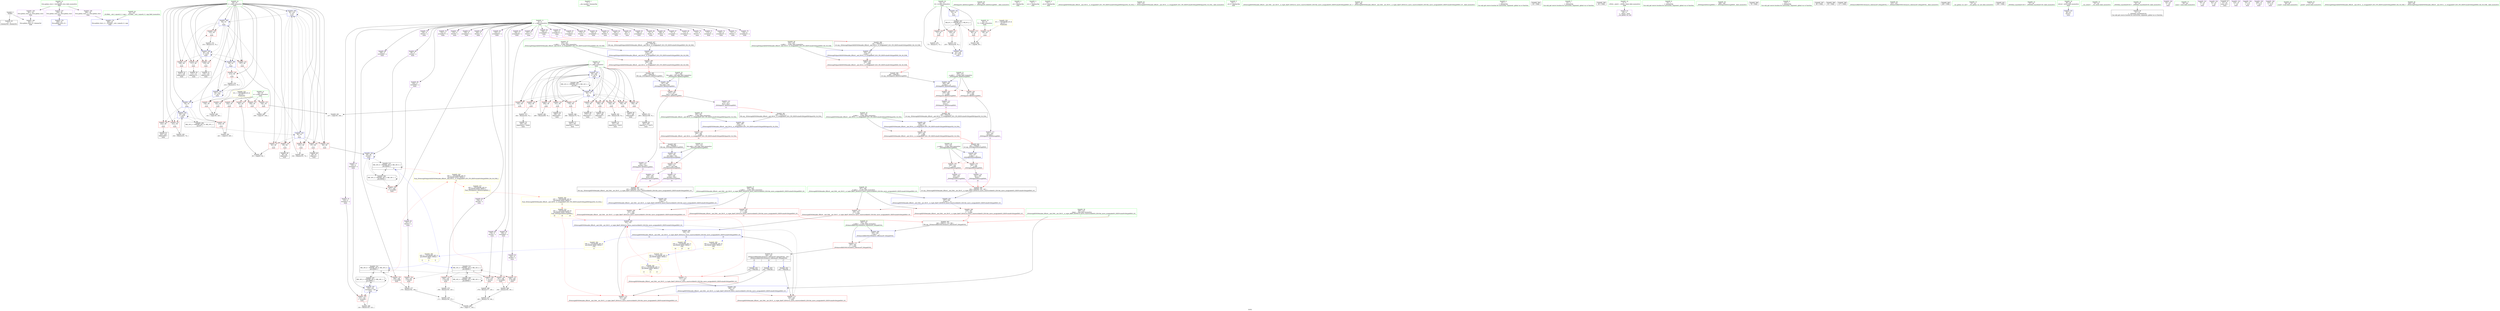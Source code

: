 digraph "SVFG" {
	label="SVFG";

	Node0x563026e5ce10 [shape=record,color=grey,label="{NodeID: 0\nNullPtr}"];
	Node0x563026e5ce10 -> Node0x563026e5f560[style=solid];
	Node0x563026e5ce10 -> Node0x563026e684a0[style=solid];
	Node0x563026e6fee0 [shape=record,color=grey,label="{NodeID: 277\n170 = Binary(162, 169, )\n}"];
	Node0x563026e6fee0 -> Node0x563026e701e0[style=solid];
	Node0x563026e630f0 [shape=record,color=blue,label="{NodeID: 194\n56\<--232\ni\<--inc87\nmain\n}"];
	Node0x563026e630f0 -> Node0x563026e662f0[style=dashed];
	Node0x563026e630f0 -> Node0x563026e663c0[style=dashed];
	Node0x563026e630f0 -> Node0x563026e66490[style=dashed];
	Node0x563026e630f0 -> Node0x563026e630f0[style=dashed];
	Node0x563026e630f0 -> Node0x563026e7bb20[style=dashed];
	Node0x563026e604f0 [shape=record,color=purple,label="{NodeID: 111\n280\<--273\nsecond\<--this1\n_ZNSt4pairIS_IiiEiE4swapERS1_\n|{<s0>13}}"];
	Node0x563026e604f0:s0 -> Node0x563026e98890[style=solid,color=red];
	Node0x563026e5e670 [shape=record,color=green,label="{NodeID: 28\n254\<--255\n__y.addr\<--__y.addr_field_insensitive\n_ZSt4swapISt4pairIiiEiENSt9enable_ifIXsr6__and_ISt14__is_swappableIT_ES3_IT0_EEE5valueEvE4typeERS0_IS4_S6_ESB_\n}"];
	Node0x563026e5e670 -> Node0x563026e674d0[style=solid];
	Node0x563026e5e670 -> Node0x563026e63360[style=solid];
	Node0x563026e9a940 [shape=record,color=black,label="{NodeID: 388\n304 = PHI(282, 341, 345, )\n1st arg _ZSt4swapIiENSt9enable_ifIXsr6__and_ISt6__not_ISt15__is_tuple_likeIT_EESt21is_move_constructibleIS3_ESt18is_move_assignableIS3_EEE5valueEvE4typeERS3_SC_ }"];
	Node0x563026e9a940 -> Node0x563026e63840[style=solid];
	Node0x563026e662f0 [shape=record,color=red,label="{NodeID: 139\n219\<--56\n\<--i\nmain\n}"];
	Node0x563026e662f0 -> Node0x563026e71560[style=solid];
	Node0x563026e60ed0 [shape=record,color=black,label="{NodeID: 56\n173\<--172\nidxprom51\<--\nmain\n}"];
	Node0x563026e679b0 [shape=record,color=red,label="{NodeID: 167\n313\<--305\n\<--__a.addr\n_ZSt4swapIiENSt9enable_ifIXsr6__and_ISt6__not_ISt15__is_tuple_likeIT_EESt21is_move_constructibleIS3_ESt18is_move_assignableIS3_EEE5valueEvE4typeERS3_SC_\n|{<s0>15}}"];
	Node0x563026e679b0:s0 -> Node0x563026e9af40[style=solid,color=red];
	Node0x563026e62590 [shape=record,color=purple,label="{NodeID: 84\n166\<--8\narrayidx46\<--a\nmain\n}"];
	Node0x563026e5c4f0 [shape=record,color=green,label="{NodeID: 1\n7\<--1\n__dso_handle\<--dummyObj\nGlob }"];
	Node0x563026e70060 [shape=record,color=grey,label="{NodeID: 278\n73 = Binary(72, 74, )\n}"];
	Node0x563026e631c0 [shape=record,color=blue,label="{NodeID: 195\n52\<--239\ni0\<--inc91\nmain\n}"];
	Node0x563026e631c0 -> Node0x563026e7b620[style=dashed];
	Node0x563026e605c0 [shape=record,color=purple,label="{NodeID: 112\n276\<--275\nfirst2\<--\n_ZNSt4pairIS_IiiEiE4swapERS1_\n|{<s0>12}}"];
	Node0x563026e605c0:s0 -> Node0x563026e9ae30[style=solid,color=red];
	Node0x563026e5e740 [shape=record,color=green,label="{NodeID: 29\n261\<--262\n_ZNSt4pairIS_IiiEiE4swapERS1_\<--_ZNSt4pairIS_IiiEiE4swapERS1__field_insensitive\n}"];
	Node0x563026e9ab00 [shape=record,color=black,label="{NodeID: 389\n265 = PHI(258, )\n0th arg _ZNSt4pairIS_IiiEiE4swapERS1_ }"];
	Node0x563026e9ab00 -> Node0x563026e63430[style=solid];
	Node0x563026e663c0 [shape=record,color=red,label="{NodeID: 140\n223\<--56\n\<--i\nmain\n}"];
	Node0x563026e663c0 -> Node0x563026e612e0[style=solid];
	Node0x563026e60fa0 [shape=record,color=black,label="{NodeID: 57\n181\<--180\nidxprom57\<--sub56\nmain\n}"];
	Node0x563026e67a80 [shape=record,color=red,label="{NodeID: 168\n322\<--305\n\<--__a.addr\n_ZSt4swapIiENSt9enable_ifIXsr6__and_ISt6__not_ISt15__is_tuple_likeIT_EESt21is_move_constructibleIS3_ESt18is_move_assignableIS3_EEE5valueEvE4typeERS3_SC_\n}"];
	Node0x563026e67a80 -> Node0x563026e639e0[style=solid];
	Node0x563026e62660 [shape=record,color=purple,label="{NodeID: 85\n167\<--8\nfirst47\<--a\nmain\n}"];
	Node0x563026e5c580 [shape=record,color=green,label="{NodeID: 2\n10\<--1\n.str\<--dummyObj\nGlob }"];
	Node0x563026e701e0 [shape=record,color=grey,label="{NodeID: 279\n171 = Binary(156, 170, )\n}"];
	Node0x563026e701e0 -> Node0x563026e70c60[style=solid];
	Node0x563026e63290 [shape=record,color=blue,label="{NodeID: 196\n252\<--250\n__x.addr\<--__x\n_ZSt4swapISt4pairIiiEiENSt9enable_ifIXsr6__and_ISt14__is_swappableIT_ES3_IT0_EEE5valueEvE4typeERS0_IS4_S6_ESB_\n}"];
	Node0x563026e63290 -> Node0x563026e67400[style=dashed];
	Node0x563026e60690 [shape=record,color=purple,label="{NodeID: 113\n282\<--281\nsecond3\<--\n_ZNSt4pairIS_IiiEiE4swapERS1_\n|{<s0>13}}"];
	Node0x563026e60690:s0 -> Node0x563026e9a940[style=solid,color=red];
	Node0x563026e5e840 [shape=record,color=green,label="{NodeID: 30\n267\<--268\nthis.addr\<--this.addr_field_insensitive\n_ZNSt4pairIS_IiiEiE4swapERS1_\n}"];
	Node0x563026e5e840 -> Node0x563026e675a0[style=solid];
	Node0x563026e5e840 -> Node0x563026e63430[style=solid];
	Node0x563026e9ac10 [shape=record,color=black,label="{NodeID: 390\n266 = PHI(259, )\n1st arg _ZNSt4pairIS_IiiEiE4swapERS1_ }"];
	Node0x563026e9ac10 -> Node0x563026e63500[style=solid];
	Node0x563026e66490 [shape=record,color=red,label="{NodeID: 141\n231\<--56\n\<--i\nmain\n}"];
	Node0x563026e66490 -> Node0x563026e707e0[style=solid];
	Node0x563026e61070 [shape=record,color=black,label="{NodeID: 58\n187\<--186\nidxprom61\<--\nmain\n}"];
	Node0x563026e67b50 [shape=record,color=red,label="{NodeID: 169\n319\<--307\n\<--__b.addr\n_ZSt4swapIiENSt9enable_ifIXsr6__and_ISt6__not_ISt15__is_tuple_likeIT_EESt21is_move_constructibleIS3_ESt18is_move_assignableIS3_EEE5valueEvE4typeERS3_SC_\n|{<s0>16}}"];
	Node0x563026e67b50:s0 -> Node0x563026e9af40[style=solid,color=red];
	Node0x563026e62730 [shape=record,color=purple,label="{NodeID: 86\n168\<--8\nsecond48\<--a\nmain\n}"];
	Node0x563026e62730 -> Node0x563026e66ff0[style=solid];
	Node0x563026e5c830 [shape=record,color=green,label="{NodeID: 3\n12\<--1\n.str.1\<--dummyObj\nGlob }"];
	Node0x563026e70360 [shape=record,color=grey,label="{NodeID: 280\n102 = Binary(101, 74, )\n}"];
	Node0x563026e70360 -> Node0x563026e688e0[style=solid];
	Node0x563026e63360 [shape=record,color=blue,label="{NodeID: 197\n254\<--251\n__y.addr\<--__y\n_ZSt4swapISt4pairIiiEiENSt9enable_ifIXsr6__and_ISt14__is_swappableIT_ES3_IT0_EEE5valueEvE4typeERS0_IS4_S6_ESB_\n}"];
	Node0x563026e63360 -> Node0x563026e674d0[style=dashed];
	Node0x563026e60760 [shape=record,color=purple,label="{NodeID: 114\n339\<--338\nfirst\<--this1\n_ZNSt4pairIiiE4swapERS0_\n|{<s0>18}}"];
	Node0x563026e60760:s0 -> Node0x563026e98890[style=solid,color=red];
	Node0x563026e5e910 [shape=record,color=green,label="{NodeID: 31\n269\<--270\n__p.addr\<--__p.addr_field_insensitive\n_ZNSt4pairIS_IiiEiE4swapERS1_\n}"];
	Node0x563026e5e910 -> Node0x563026e67670[style=solid];
	Node0x563026e5e910 -> Node0x563026e67740[style=solid];
	Node0x563026e5e910 -> Node0x563026e63500[style=solid];
	Node0x563026e9ad20 [shape=record,color=black,label="{NodeID: 391\n288 = PHI(274, )\n0th arg _ZSt4swapIiiENSt9enable_ifIXsr6__and_ISt14__is_swappableIT_ES1_IT0_EEE5valueEvE4typeERSt4pairIS2_S4_ESA_ }"];
	Node0x563026e9ad20 -> Node0x563026e635d0[style=solid];
	Node0x563026e66560 [shape=record,color=red,label="{NodeID: 142\n145\<--58\n\<--j\nmain\n}"];
	Node0x563026e66560 -> Node0x563026e713e0[style=solid];
	Node0x563026e61140 [shape=record,color=black,label="{NodeID: 59\n197\<--196\nidxprom68\<--\nmain\n}"];
	Node0x563026e67c20 [shape=record,color=red,label="{NodeID: 170\n326\<--307\n\<--__b.addr\n_ZSt4swapIiENSt9enable_ifIXsr6__and_ISt6__not_ISt15__is_tuple_likeIT_EESt21is_move_constructibleIS3_ESt18is_move_assignableIS3_EEE5valueEvE4typeERS3_SC_\n}"];
	Node0x563026e67c20 -> Node0x563026e63ab0[style=solid];
	Node0x563026e62800 [shape=record,color=purple,label="{NodeID: 87\n174\<--8\narrayidx52\<--a\nmain\n}"];
	Node0x563026e5c8c0 [shape=record,color=green,label="{NodeID: 4\n14\<--1\n.str.2\<--dummyObj\nGlob }"];
	Node0x563026e704e0 [shape=record,color=grey,label="{NodeID: 281\n150 = Binary(149, 74, )\n}"];
	Node0x563026e704e0 -> Node0x563026e60c60[style=solid];
	Node0x563026e63430 [shape=record,color=blue,label="{NodeID: 198\n267\<--265\nthis.addr\<--this\n_ZNSt4pairIS_IiiEiE4swapERS1_\n}"];
	Node0x563026e63430 -> Node0x563026e675a0[style=dashed];
	Node0x563026e64f70 [shape=record,color=purple,label="{NodeID: 115\n343\<--338\nsecond\<--this1\n_ZNSt4pairIiiE4swapERS0_\n|{<s0>19}}"];
	Node0x563026e64f70:s0 -> Node0x563026e98890[style=solid,color=red];
	Node0x563026e5e9e0 [shape=record,color=green,label="{NodeID: 32\n278\<--279\n_ZSt4swapIiiENSt9enable_ifIXsr6__and_ISt14__is_swappableIT_ES1_IT0_EEE5valueEvE4typeERSt4pairIS2_S4_ESA_\<--_ZSt4swapIiiENSt9enable_ifIXsr6__and_ISt14__is_swappableIT_ES1_IT0_EEE5valueEvE4typeERSt4pairIS2_S4_ESA__field_insensitive\n}"];
	Node0x563026e9ae30 [shape=record,color=black,label="{NodeID: 392\n289 = PHI(276, )\n1st arg _ZSt4swapIiiENSt9enable_ifIXsr6__and_ISt14__is_swappableIT_ES1_IT0_EEE5valueEvE4typeERSt4pairIS2_S4_ESA_ }"];
	Node0x563026e9ae30 -> Node0x563026e636a0[style=solid];
	Node0x563026e66630 [shape=record,color=red,label="{NodeID: 143\n149\<--58\n\<--j\nmain\n}"];
	Node0x563026e66630 -> Node0x563026e704e0[style=solid];
	Node0x563026e61210 [shape=record,color=black,label="{NodeID: 60\n201\<--200\nidxprom71\<--sub70\nmain\n}"];
	Node0x563026e84920 [shape=record,color=yellow,style=double,label="{NodeID: 337\n24V_1 = ENCHI(MR_24V_0)\npts\{90000 90001 90002 \}\nFun[_ZNSt4pairIS_IiiEiE4swapERS1_]|{<s0>12}}"];
	Node0x563026e84920:s0 -> Node0x563026e84bf0[style=dashed,color=red];
	Node0x563026e67cf0 [shape=record,color=red,label="{NodeID: 171\n317\<--314\n\<--call\n_ZSt4swapIiENSt9enable_ifIXsr6__and_ISt6__not_ISt15__is_tuple_likeIT_EESt21is_move_constructibleIS3_ESt18is_move_assignableIS3_EEE5valueEvE4typeERS3_SC_\n}"];
	Node0x563026e67cf0 -> Node0x563026e63910[style=solid];
	Node0x563026e628d0 [shape=record,color=purple,label="{NodeID: 88\n175\<--8\nfirst53\<--a\nmain\n}"];
	Node0x563026e5c980 [shape=record,color=green,label="{NodeID: 5\n16\<--1\n.str.3\<--dummyObj\nGlob }"];
	Node0x563026e70660 [shape=record,color=grey,label="{NodeID: 282\n209 = Binary(208, 74, )\n}"];
	Node0x563026e70660 -> Node0x563026e68dc0[style=solid];
	Node0x563026e63500 [shape=record,color=blue,label="{NodeID: 199\n269\<--266\n__p.addr\<--__p\n_ZNSt4pairIS_IiiEiE4swapERS1_\n}"];
	Node0x563026e63500 -> Node0x563026e67670[style=dashed];
	Node0x563026e63500 -> Node0x563026e67740[style=dashed];
	Node0x563026e65040 [shape=record,color=purple,label="{NodeID: 116\n341\<--340\nfirst2\<--\n_ZNSt4pairIiiE4swapERS0_\n|{<s0>18}}"];
	Node0x563026e65040:s0 -> Node0x563026e9a940[style=solid,color=red];
	Node0x563026e5eae0 [shape=record,color=green,label="{NodeID: 33\n284\<--285\n_ZSt4swapIiENSt9enable_ifIXsr6__and_ISt6__not_ISt15__is_tuple_likeIT_EESt21is_move_constructibleIS3_ESt18is_move_assignableIS3_EEE5valueEvE4typeERS3_SC_\<--_ZSt4swapIiENSt9enable_ifIXsr6__and_ISt6__not_ISt15__is_tuple_likeIT_EESt21is_move_constructibleIS3_ESt18is_move_assignableIS3_EEE5valueEvE4typeERS3_SC__field_insensitive\n}"];
	Node0x563026e9af40 [shape=record,color=black,label="{NodeID: 393\n349 = PHI(313, 319, 309, )\n0th arg _ZSt4moveIRiEONSt16remove_referenceIT_E4typeEOS2_ }"];
	Node0x563026e9af40 -> Node0x563026e63d20[style=solid];
	Node0x563026e66700 [shape=record,color=red,label="{NodeID: 144\n157\<--58\n\<--j\nmain\n}"];
	Node0x563026e66700 -> Node0x563026e60d30[style=solid];
	Node0x563026e612e0 [shape=record,color=black,label="{NodeID: 61\n224\<--223\nidxprom82\<--\nmain\n}"];
	Node0x563026e67dc0 [shape=record,color=red,label="{NodeID: 172\n321\<--320\n\<--call1\n_ZSt4swapIiENSt9enable_ifIXsr6__and_ISt6__not_ISt15__is_tuple_likeIT_EESt21is_move_constructibleIS3_ESt18is_move_assignableIS3_EEE5valueEvE4typeERS3_SC_\n}"];
	Node0x563026e67dc0 -> Node0x563026e639e0[style=solid];
	Node0x563026e629a0 [shape=record,color=purple,label="{NodeID: 89\n176\<--8\nfirst54\<--a\nmain\n}"];
	Node0x563026e629a0 -> Node0x563026e670c0[style=solid];
	Node0x563026e5d2b0 [shape=record,color=green,label="{NodeID: 6\n19\<--1\n\<--dummyObj\nCan only get source location for instruction, argument, global var or function.}"];
	Node0x563026e707e0 [shape=record,color=grey,label="{NodeID: 283\n232 = Binary(231, 74, )\n}"];
	Node0x563026e707e0 -> Node0x563026e630f0[style=solid];
	Node0x563026e635d0 [shape=record,color=blue,label="{NodeID: 200\n290\<--288\n__x.addr\<--__x\n_ZSt4swapIiiENSt9enable_ifIXsr6__and_ISt14__is_swappableIT_ES1_IT0_EEE5valueEvE4typeERSt4pairIS2_S4_ESA_\n}"];
	Node0x563026e635d0 -> Node0x563026e67810[style=dashed];
	Node0x563026e65110 [shape=record,color=purple,label="{NodeID: 117\n345\<--344\nsecond3\<--\n_ZNSt4pairIiiE4swapERS0_\n|{<s0>19}}"];
	Node0x563026e65110:s0 -> Node0x563026e9a940[style=solid,color=red];
	Node0x563026e5ebe0 [shape=record,color=green,label="{NodeID: 34\n290\<--291\n__x.addr\<--__x.addr_field_insensitive\n_ZSt4swapIiiENSt9enable_ifIXsr6__and_ISt14__is_swappableIT_ES1_IT0_EEE5valueEvE4typeERSt4pairIS2_S4_ESA_\n}"];
	Node0x563026e5ebe0 -> Node0x563026e67810[style=solid];
	Node0x563026e5ebe0 -> Node0x563026e635d0[style=solid];
	Node0x563026e9b670 [shape=record,color=black,label="{NodeID: 394\n63 = PHI()\n}"];
	Node0x563026e667d0 [shape=record,color=red,label="{NodeID: 145\n163\<--58\n\<--j\nmain\n}"];
	Node0x563026e667d0 -> Node0x563026e6f8e0[style=solid];
	Node0x563026e613b0 [shape=record,color=black,label="{NodeID: 62\n348\<--353\n_ZSt4moveIRiEONSt16remove_referenceIT_E4typeEOS2__ret\<--\n_ZSt4moveIRiEONSt16remove_referenceIT_E4typeEOS2_\n|{<s0>15|<s1>16|<s2>17}}"];
	Node0x563026e613b0:s0 -> Node0x563026e9be70[style=solid,color=blue];
	Node0x563026e613b0:s1 -> Node0x563026e9c0a0[style=solid,color=blue];
	Node0x563026e613b0:s2 -> Node0x563026e9c1e0[style=solid,color=blue];
	Node0x563026e67e90 [shape=record,color=red,label="{NodeID: 173\n325\<--324\n\<--call2\n_ZSt4swapIiENSt9enable_ifIXsr6__and_ISt6__not_ISt15__is_tuple_likeIT_EESt21is_move_constructibleIS3_ESt18is_move_assignableIS3_EEE5valueEvE4typeERS3_SC_\n}"];
	Node0x563026e67e90 -> Node0x563026e63ab0[style=solid];
	Node0x563026e62a70 [shape=record,color=purple,label="{NodeID: 90\n182\<--8\narrayidx58\<--a\nmain\n}"];
	Node0x563026e5d340 [shape=record,color=green,label="{NodeID: 7\n61\<--1\n\<--dummyObj\nCan only get source location for instruction, argument, global var or function.}"];
	Node0x563026e70960 [shape=record,color=grey,label="{NodeID: 284\n180 = Binary(179, 74, )\n}"];
	Node0x563026e70960 -> Node0x563026e60fa0[style=solid];
	Node0x563026e636a0 [shape=record,color=blue,label="{NodeID: 201\n292\<--289\n__y.addr\<--__y\n_ZSt4swapIiiENSt9enable_ifIXsr6__and_ISt14__is_swappableIT_ES1_IT0_EEE5valueEvE4typeERSt4pairIS2_S4_ESA_\n}"];
	Node0x563026e636a0 -> Node0x563026e678e0[style=dashed];
	Node0x563026e651e0 [shape=record,color=red,label="{NodeID: 118\n69\<--50\n\<--T\nmain\n}"];
	Node0x563026e651e0 -> Node0x563026e70f60[style=solid];
	Node0x563026e5ecb0 [shape=record,color=green,label="{NodeID: 35\n292\<--293\n__y.addr\<--__y.addr_field_insensitive\n_ZSt4swapIiiENSt9enable_ifIXsr6__and_ISt14__is_swappableIT_ES1_IT0_EEE5valueEvE4typeERSt4pairIS2_S4_ESA_\n}"];
	Node0x563026e5ecb0 -> Node0x563026e678e0[style=solid];
	Node0x563026e5ecb0 -> Node0x563026e636a0[style=solid];
	Node0x563026e9b770 [shape=record,color=black,label="{NodeID: 395\n30 = PHI()\n}"];
	Node0x563026e668a0 [shape=record,color=red,label="{NodeID: 146\n172\<--58\n\<--j\nmain\n}"];
	Node0x563026e668a0 -> Node0x563026e60ed0[style=solid];
	Node0x563026e61480 [shape=record,color=purple,label="{NodeID: 63\n29\<--4\n\<--_ZStL8__ioinit\n__cxx_global_var_init\n}"];
	Node0x563026e84bf0 [shape=record,color=yellow,style=double,label="{NodeID: 340\n24V_1 = ENCHI(MR_24V_0)\npts\{90000 90001 90002 \}\nFun[_ZSt4swapIiiENSt9enable_ifIXsr6__and_ISt14__is_swappableIT_ES1_IT0_EEE5valueEvE4typeERSt4pairIS2_S4_ESA_]|{<s0>14}}"];
	Node0x563026e84bf0:s0 -> Node0x563026e837c0[style=dashed,color=red];
	Node0x563026e67f60 [shape=record,color=red,label="{NodeID: 174\n338\<--332\nthis1\<--this.addr\n_ZNSt4pairIiiE4swapERS0_\n}"];
	Node0x563026e67f60 -> Node0x563026e60760[style=solid];
	Node0x563026e67f60 -> Node0x563026e64f70[style=solid];
	Node0x563026e62b40 [shape=record,color=purple,label="{NodeID: 91\n183\<--8\nfirst59\<--a\nmain\n}"];
	Node0x563026e5d400 [shape=record,color=green,label="{NodeID: 8\n74\<--1\n\<--dummyObj\nCan only get source location for instruction, argument, global var or function.}"];
	Node0x563026e70ae0 [shape=record,color=grey,label="{NodeID: 285\n178 = Binary(177, 125, )\n}"];
	Node0x563026e70ae0 -> Node0x563026e6f5e0[style=solid];
	Node0x563026e63770 [shape=record,color=blue,label="{NodeID: 202\n305\<--303\n__a.addr\<--__a\n_ZSt4swapIiENSt9enable_ifIXsr6__and_ISt6__not_ISt15__is_tuple_likeIT_EESt21is_move_constructibleIS3_ESt18is_move_assignableIS3_EEE5valueEvE4typeERS3_SC_\n}"];
	Node0x563026e63770 -> Node0x563026e679b0[style=dashed];
	Node0x563026e63770 -> Node0x563026e67a80[style=dashed];
	Node0x563026e652b0 [shape=record,color=red,label="{NodeID: 119\n68\<--52\n\<--i0\nmain\n}"];
	Node0x563026e652b0 -> Node0x563026e70f60[style=solid];
	Node0x563026e5ed80 [shape=record,color=green,label="{NodeID: 36\n299\<--300\n_ZNSt4pairIiiE4swapERS0_\<--_ZNSt4pairIiiE4swapERS0__field_insensitive\n}"];
	Node0x563026e9b870 [shape=record,color=black,label="{NodeID: 396\n76 = PHI()\n}"];
	Node0x563026e81e20 [shape=record,color=black,label="{NodeID: 313\nMR_14V_4 = PHI(MR_14V_6, MR_14V_3, )\npts\{90000 \}\n|{|<s6>8}}"];
	Node0x563026e81e20 -> Node0x563026e66e50[style=dashed];
	Node0x563026e81e20 -> Node0x563026e66f20[style=dashed];
	Node0x563026e81e20 -> Node0x563026e670c0[style=dashed];
	Node0x563026e81e20 -> Node0x563026e67190[style=dashed];
	Node0x563026e81e20 -> Node0x563026e7c520[style=dashed];
	Node0x563026e81e20 -> Node0x563026e81e20[style=dashed];
	Node0x563026e81e20:s6 -> Node0x563026e841c0[style=dashed,color=red];
	Node0x563026e66970 [shape=record,color=red,label="{NodeID: 147\n179\<--58\n\<--j\nmain\n}"];
	Node0x563026e66970 -> Node0x563026e70960[style=solid];
	Node0x563026e61550 [shape=record,color=purple,label="{NodeID: 64\n89\<--8\narrayidx\<--a\nmain\n}"];
	Node0x563026e68030 [shape=record,color=red,label="{NodeID: 175\n340\<--334\n\<--__p.addr\n_ZNSt4pairIiiE4swapERS0_\n}"];
	Node0x563026e68030 -> Node0x563026e65040[style=solid];
	Node0x563026e62c10 [shape=record,color=purple,label="{NodeID: 92\n184\<--8\nfirst60\<--a\nmain\n}"];
	Node0x563026e62c10 -> Node0x563026e67190[style=solid];
	Node0x563026e5d4c0 [shape=record,color=green,label="{NodeID: 9\n125\<--1\n\<--dummyObj\nCan only get source location for instruction, argument, global var or function.}"];
	Node0x563026e70c60 [shape=record,color=grey,label="{NodeID: 286\n194 = cmp(171, 193, )\n}"];
	Node0x563026e63840 [shape=record,color=blue,label="{NodeID: 203\n307\<--304\n__b.addr\<--__b\n_ZSt4swapIiENSt9enable_ifIXsr6__and_ISt6__not_ISt15__is_tuple_likeIT_EESt21is_move_constructibleIS3_ESt18is_move_assignableIS3_EEE5valueEvE4typeERS3_SC_\n}"];
	Node0x563026e63840 -> Node0x563026e67b50[style=dashed];
	Node0x563026e63840 -> Node0x563026e67c20[style=dashed];
	Node0x563026e65380 [shape=record,color=red,label="{NodeID: 120\n72\<--52\n\<--i0\nmain\n}"];
	Node0x563026e65380 -> Node0x563026e70060[style=solid];
	Node0x563026e5ee80 [shape=record,color=green,label="{NodeID: 37\n305\<--306\n__a.addr\<--__a.addr_field_insensitive\n_ZSt4swapIiENSt9enable_ifIXsr6__and_ISt6__not_ISt15__is_tuple_likeIT_EESt21is_move_constructibleIS3_ESt18is_move_assignableIS3_EEE5valueEvE4typeERS3_SC_\n}"];
	Node0x563026e5ee80 -> Node0x563026e679b0[style=solid];
	Node0x563026e5ee80 -> Node0x563026e67a80[style=solid];
	Node0x563026e5ee80 -> Node0x563026e63770[style=solid];
	Node0x563026e9b970 [shape=record,color=black,label="{NodeID: 397\n80 = PHI()\n}"];
	Node0x563026e82320 [shape=record,color=black,label="{NodeID: 314\nMR_16V_6 = PHI(MR_16V_8, MR_16V_5, )\npts\{90001 \}\n|{|<s4>8}}"];
	Node0x563026e82320 -> Node0x563026e66ff0[style=dashed];
	Node0x563026e82320 -> Node0x563026e67260[style=dashed];
	Node0x563026e82320 -> Node0x563026e7ca20[style=dashed];
	Node0x563026e82320 -> Node0x563026e82320[style=dashed];
	Node0x563026e82320:s4 -> Node0x563026e841c0[style=dashed,color=red];
	Node0x563026e66a40 [shape=record,color=red,label="{NodeID: 148\n186\<--58\n\<--j\nmain\n}"];
	Node0x563026e66a40 -> Node0x563026e61070[style=solid];
	Node0x563026e61620 [shape=record,color=purple,label="{NodeID: 65\n90\<--8\nfirst\<--a\nmain\n}"];
	Node0x563026e68100 [shape=record,color=red,label="{NodeID: 176\n344\<--334\n\<--__p.addr\n_ZNSt4pairIiiE4swapERS0_\n}"];
	Node0x563026e68100 -> Node0x563026e65110[style=solid];
	Node0x563026e62ce0 [shape=record,color=purple,label="{NodeID: 93\n188\<--8\narrayidx62\<--a\nmain\n}"];
	Node0x563026e5d5c0 [shape=record,color=green,label="{NodeID: 10\n4\<--6\n_ZStL8__ioinit\<--_ZStL8__ioinit_field_insensitive\nGlob }"];
	Node0x563026e5d5c0 -> Node0x563026e61480[style=solid];
	Node0x563026e70de0 [shape=record,color=grey,label="{NodeID: 287\n85 = cmp(83, 84, )\n}"];
	Node0x563026e63910 [shape=record,color=blue,label="{NodeID: 204\n309\<--317\n__tmp\<--\n_ZSt4swapIiENSt9enable_ifIXsr6__and_ISt6__not_ISt15__is_tuple_likeIT_EESt21is_move_constructibleIS3_ESt18is_move_assignableIS3_EEE5valueEvE4typeERS3_SC_\n}"];
	Node0x563026e63910 -> Node0x563026e67dc0[style=dashed];
	Node0x563026e63910 -> Node0x563026e67e90[style=dashed];
	Node0x563026e65450 [shape=record,color=red,label="{NodeID: 121\n238\<--52\n\<--i0\nmain\n}"];
	Node0x563026e65450 -> Node0x563026e6f460[style=solid];
	Node0x563026e5ef50 [shape=record,color=green,label="{NodeID: 38\n307\<--308\n__b.addr\<--__b.addr_field_insensitive\n_ZSt4swapIiENSt9enable_ifIXsr6__and_ISt6__not_ISt15__is_tuple_likeIT_EESt21is_move_constructibleIS3_ESt18is_move_assignableIS3_EEE5valueEvE4typeERS3_SC_\n}"];
	Node0x563026e5ef50 -> Node0x563026e67b50[style=solid];
	Node0x563026e5ef50 -> Node0x563026e67c20[style=solid];
	Node0x563026e5ef50 -> Node0x563026e63840[style=solid];
	Node0x563026e9ba70 [shape=record,color=black,label="{NodeID: 398\n93 = PHI()\n}"];
	Node0x563026e82820 [shape=record,color=black,label="{NodeID: 315\nMR_18V_6 = PHI(MR_18V_8, MR_18V_5, )\npts\{90002 \}\n|{|<s3>8}}"];
	Node0x563026e82820 -> Node0x563026e67330[style=dashed];
	Node0x563026e82820 -> Node0x563026e7cf20[style=dashed];
	Node0x563026e82820 -> Node0x563026e82820[style=dashed];
	Node0x563026e82820:s3 -> Node0x563026e841c0[style=dashed,color=red];
	Node0x563026e66b10 [shape=record,color=red,label="{NodeID: 149\n196\<--58\n\<--j\nmain\n}"];
	Node0x563026e66b10 -> Node0x563026e61140[style=solid];
	Node0x563026e616f0 [shape=record,color=purple,label="{NodeID: 66\n91\<--8\nfirst6\<--a\nmain\n}"];
	Node0x563026e681d0 [shape=record,color=red,label="{NodeID: 177\n353\<--350\n\<--__t.addr\n_ZSt4moveIRiEONSt16remove_referenceIT_E4typeEOS2_\n}"];
	Node0x563026e681d0 -> Node0x563026e613b0[style=solid];
	Node0x563026e62db0 [shape=record,color=purple,label="{NodeID: 94\n189\<--8\nfirst63\<--a\nmain\n}"];
	Node0x563026e5d6c0 [shape=record,color=green,label="{NodeID: 11\n8\<--9\na\<--a_field_insensitive\nGlob }"];
	Node0x563026e5d6c0 -> Node0x563026e61550[style=solid];
	Node0x563026e5d6c0 -> Node0x563026e61620[style=solid];
	Node0x563026e5d6c0 -> Node0x563026e616f0[style=solid];
	Node0x563026e5d6c0 -> Node0x563026e617c0[style=solid];
	Node0x563026e5d6c0 -> Node0x563026e61890[style=solid];
	Node0x563026e5d6c0 -> Node0x563026e61960[style=solid];
	Node0x563026e5d6c0 -> Node0x563026e61a30[style=solid];
	Node0x563026e5d6c0 -> Node0x563026e61b00[style=solid];
	Node0x563026e5d6c0 -> Node0x563026e61bd0[style=solid];
	Node0x563026e5d6c0 -> Node0x563026e61ca0[style=solid];
	Node0x563026e5d6c0 -> Node0x563026e61d70[style=solid];
	Node0x563026e5d6c0 -> Node0x563026e61e40[style=solid];
	Node0x563026e5d6c0 -> Node0x563026e61f10[style=solid];
	Node0x563026e5d6c0 -> Node0x563026e61fe0[style=solid];
	Node0x563026e5d6c0 -> Node0x563026e620b0[style=solid];
	Node0x563026e5d6c0 -> Node0x563026e62180[style=solid];
	Node0x563026e5d6c0 -> Node0x563026e62250[style=solid];
	Node0x563026e5d6c0 -> Node0x563026e62320[style=solid];
	Node0x563026e5d6c0 -> Node0x563026e623f0[style=solid];
	Node0x563026e5d6c0 -> Node0x563026e624c0[style=solid];
	Node0x563026e5d6c0 -> Node0x563026e62590[style=solid];
	Node0x563026e5d6c0 -> Node0x563026e62660[style=solid];
	Node0x563026e5d6c0 -> Node0x563026e62730[style=solid];
	Node0x563026e5d6c0 -> Node0x563026e62800[style=solid];
	Node0x563026e5d6c0 -> Node0x563026e628d0[style=solid];
	Node0x563026e5d6c0 -> Node0x563026e629a0[style=solid];
	Node0x563026e5d6c0 -> Node0x563026e62a70[style=solid];
	Node0x563026e5d6c0 -> Node0x563026e62b40[style=solid];
	Node0x563026e5d6c0 -> Node0x563026e62c10[style=solid];
	Node0x563026e5d6c0 -> Node0x563026e62ce0[style=solid];
	Node0x563026e5d6c0 -> Node0x563026e62db0[style=solid];
	Node0x563026e5d6c0 -> Node0x563026e62e80[style=solid];
	Node0x563026e5d6c0 -> Node0x563026e5f830[style=solid];
	Node0x563026e5d6c0 -> Node0x563026e5f900[style=solid];
	Node0x563026e5d6c0 -> Node0x563026e5f9d0[style=solid];
	Node0x563026e5d6c0 -> Node0x563026e5faa0[style=solid];
	Node0x563026e70f60 [shape=record,color=grey,label="{NodeID: 288\n70 = cmp(68, 69, )\n}"];
	Node0x563026e639e0 [shape=record,color=blue,label="{NodeID: 205\n322\<--321\n\<--\n_ZSt4swapIiENSt9enable_ifIXsr6__and_ISt6__not_ISt15__is_tuple_likeIT_EESt21is_move_constructibleIS3_ESt18is_move_assignableIS3_EEE5valueEvE4typeERS3_SC_\n}"];
	Node0x563026e639e0 -> Node0x563026e67e90[style=dashed];
	Node0x563026e639e0 -> Node0x563026e63ab0[style=dashed];
	Node0x563026e65520 [shape=record,color=red,label="{NodeID: 122\n84\<--54\n\<--n\nmain\n}"];
	Node0x563026e65520 -> Node0x563026e70de0[style=solid];
	Node0x563026e5f020 [shape=record,color=green,label="{NodeID: 39\n309\<--310\n__tmp\<--__tmp_field_insensitive\n_ZSt4swapIiENSt9enable_ifIXsr6__and_ISt6__not_ISt15__is_tuple_likeIT_EESt21is_move_constructibleIS3_ESt18is_move_assignableIS3_EEE5valueEvE4typeERS3_SC_\n|{|<s1>17}}"];
	Node0x563026e5f020 -> Node0x563026e63910[style=solid];
	Node0x563026e5f020:s1 -> Node0x563026e9af40[style=solid,color=red];
	Node0x563026e9bb70 [shape=record,color=black,label="{NodeID: 399\n117 = PHI()\n}"];
	Node0x563026e66be0 [shape=record,color=red,label="{NodeID: 150\n199\<--58\n\<--j\nmain\n}"];
	Node0x563026e66be0 -> Node0x563026e6f760[style=solid];
	Node0x563026e617c0 [shape=record,color=purple,label="{NodeID: 67\n97\<--8\narrayidx9\<--a\nmain\n}"];
	Node0x563026e682a0 [shape=record,color=blue,label="{NodeID: 178\n359\<--19\nllvm.global_ctors_0\<--\nGlob }"];
	Node0x563026e62e80 [shape=record,color=purple,label="{NodeID: 95\n190\<--8\nsecond64\<--a\nmain\n}"];
	Node0x563026e62e80 -> Node0x563026e67260[style=solid];
	Node0x563026e5d7c0 [shape=record,color=green,label="{NodeID: 12\n18\<--22\nllvm.global_ctors\<--llvm.global_ctors_field_insensitive\nGlob }"];
	Node0x563026e5d7c0 -> Node0x563026e60120[style=solid];
	Node0x563026e5d7c0 -> Node0x563026e60220[style=solid];
	Node0x563026e5d7c0 -> Node0x563026e60320[style=solid];
	Node0x563026e710e0 [shape=record,color=grey,label="{NodeID: 289\n141 = cmp(139, 140, )\n}"];
	Node0x563026e63ab0 [shape=record,color=blue,label="{NodeID: 206\n326\<--325\n\<--\n_ZSt4swapIiENSt9enable_ifIXsr6__and_ISt6__not_ISt15__is_tuple_likeIT_EESt21is_move_constructibleIS3_ESt18is_move_assignableIS3_EEE5valueEvE4typeERS3_SC_\n|{<s0>13|<s1>18|<s2>19}}"];
	Node0x563026e63ab0:s0 -> Node0x563026e88140[style=dashed,color=blue];
	Node0x563026e63ab0:s1 -> Node0x563026e68f10[style=dashed,color=blue];
	Node0x563026e63ab0:s2 -> Node0x563026e69070[style=dashed,color=blue];
	Node0x563026e655f0 [shape=record,color=red,label="{NodeID: 123\n108\<--54\n\<--n\nmain\n}"];
	Node0x563026e655f0 -> Node0x563026e71260[style=solid];
	Node0x563026e5f0f0 [shape=record,color=green,label="{NodeID: 40\n315\<--316\n_ZSt4moveIRiEONSt16remove_referenceIT_E4typeEOS2_\<--_ZSt4moveIRiEONSt16remove_referenceIT_E4typeEOS2__field_insensitive\n}"];
	Node0x563026e9bc70 [shape=record,color=black,label="{NodeID: 400\n229 = PHI()\n}"];
	Node0x563026e66cb0 [shape=record,color=red,label="{NodeID: 151\n208\<--58\n\<--j\nmain\n}"];
	Node0x563026e66cb0 -> Node0x563026e70660[style=solid];
	Node0x563026e61890 [shape=record,color=purple,label="{NodeID: 68\n98\<--8\nsecond\<--a\nmain\n}"];
	Node0x563026e61890 -> Node0x563026e68810[style=solid];
	Node0x563026e683a0 [shape=record,color=blue,label="{NodeID: 179\n360\<--20\nllvm.global_ctors_1\<--_GLOBAL__sub_I_squark_0_1.cpp\nGlob }"];
	Node0x563026e5f830 [shape=record,color=purple,label="{NodeID: 96\n198\<--8\narrayidx69\<--a\nmain\n|{<s0>8}}"];
	Node0x563026e5f830:s0 -> Node0x563026e9c5a0[style=solid,color=red];
	Node0x563026e5d8c0 [shape=record,color=green,label="{NodeID: 13\n23\<--24\n__cxx_global_var_init\<--__cxx_global_var_init_field_insensitive\n}"];
	Node0x563026e71260 [shape=record,color=grey,label="{NodeID: 290\n109 = cmp(107, 108, )\n}"];
	Node0x563026e63b80 [shape=record,color=blue,label="{NodeID: 207\n332\<--330\nthis.addr\<--this\n_ZNSt4pairIiiE4swapERS0_\n}"];
	Node0x563026e63b80 -> Node0x563026e67f60[style=dashed];
	Node0x563026e656c0 [shape=record,color=red,label="{NodeID: 124\n140\<--54\n\<--n\nmain\n}"];
	Node0x563026e656c0 -> Node0x563026e710e0[style=solid];
	Node0x563026e5f1f0 [shape=record,color=green,label="{NodeID: 41\n332\<--333\nthis.addr\<--this.addr_field_insensitive\n_ZNSt4pairIiiE4swapERS0_\n}"];
	Node0x563026e5f1f0 -> Node0x563026e67f60[style=solid];
	Node0x563026e5f1f0 -> Node0x563026e63b80[style=solid];
	Node0x563026e9bd70 [shape=record,color=black,label="{NodeID: 401\n236 = PHI()\n}"];
	Node0x563026e837c0 [shape=record,color=yellow,style=double,label="{NodeID: 318\n24V_1 = ENCHI(MR_24V_0)\npts\{90000 90001 90002 \}\nFun[_ZNSt4pairIiiE4swapERS0_]|{<s0>18|<s1>18|<s2>18}}"];
	Node0x563026e837c0:s0 -> Node0x563026e67cf0[style=dashed,color=red];
	Node0x563026e837c0:s1 -> Node0x563026e67dc0[style=dashed,color=red];
	Node0x563026e837c0:s2 -> Node0x563026e639e0[style=dashed,color=red];
	Node0x563026e66d80 [shape=record,color=red,label="{NodeID: 152\n123\<--122\n\<--second21\nmain\n}"];
	Node0x563026e66d80 -> Node0x563026e64e80[style=solid];
	Node0x563026e61960 [shape=record,color=purple,label="{NodeID: 69\n113\<--8\narrayidx14\<--a\nmain\n}"];
	Node0x563026e684a0 [shape=record,color=blue, style = dotted,label="{NodeID: 180\n361\<--3\nllvm.global_ctors_2\<--dummyVal\nGlob }"];
	Node0x563026e5f900 [shape=record,color=purple,label="{NodeID: 97\n202\<--8\narrayidx72\<--a\nmain\n|{<s0>8}}"];
	Node0x563026e5f900:s0 -> Node0x563026b396c0[style=solid,color=red];
	Node0x563026e5d9c0 [shape=record,color=green,label="{NodeID: 14\n27\<--28\n_ZNSt8ios_base4InitC1Ev\<--_ZNSt8ios_base4InitC1Ev_field_insensitive\n}"];
	Node0x563026e713e0 [shape=record,color=grey,label="{NodeID: 291\n147 = cmp(145, 146, )\n}"];
	Node0x563026e63c50 [shape=record,color=blue,label="{NodeID: 208\n334\<--331\n__p.addr\<--__p\n_ZNSt4pairIiiE4swapERS0_\n}"];
	Node0x563026e63c50 -> Node0x563026e68030[style=dashed];
	Node0x563026e63c50 -> Node0x563026e68100[style=dashed];
	Node0x563026e65790 [shape=record,color=red,label="{NodeID: 125\n146\<--54\n\<--n\nmain\n}"];
	Node0x563026e65790 -> Node0x563026e713e0[style=solid];
	Node0x563026e5f2c0 [shape=record,color=green,label="{NodeID: 42\n334\<--335\n__p.addr\<--__p.addr_field_insensitive\n_ZNSt4pairIiiE4swapERS0_\n}"];
	Node0x563026e5f2c0 -> Node0x563026e68030[style=solid];
	Node0x563026e5f2c0 -> Node0x563026e68100[style=solid];
	Node0x563026e5f2c0 -> Node0x563026e63c50[style=solid];
	Node0x563026e9be70 [shape=record,color=black,label="{NodeID: 402\n314 = PHI(348, )\n}"];
	Node0x563026e9be70 -> Node0x563026e67cf0[style=solid];
	Node0x563026e66e50 [shape=record,color=red,label="{NodeID: 153\n155\<--154\n\<--first39\nmain\n}"];
	Node0x563026e66e50 -> Node0x563026e6fbe0[style=solid];
	Node0x563026e61a30 [shape=record,color=purple,label="{NodeID: 70\n114\<--8\nfirst15\<--a\nmain\n}"];
	Node0x563026e685a0 [shape=record,color=blue,label="{NodeID: 181\n48\<--61\nretval\<--\nmain\n}"];
	Node0x563026e5f9d0 [shape=record,color=purple,label="{NodeID: 98\n225\<--8\narrayidx83\<--a\nmain\n}"];
	Node0x563026e5dac0 [shape=record,color=green,label="{NodeID: 15\n33\<--34\n__cxa_atexit\<--__cxa_atexit_field_insensitive\n}"];
	Node0x563026e71560 [shape=record,color=grey,label="{NodeID: 292\n221 = cmp(219, 220, )\n}"];
	Node0x563026e63d20 [shape=record,color=blue,label="{NodeID: 209\n350\<--349\n__t.addr\<--__t\n_ZSt4moveIRiEONSt16remove_referenceIT_E4typeEOS2_\n}"];
	Node0x563026e63d20 -> Node0x563026e681d0[style=dashed];
	Node0x563026e65860 [shape=record,color=red,label="{NodeID: 126\n220\<--54\n\<--n\nmain\n}"];
	Node0x563026e65860 -> Node0x563026e71560[style=solid];
	Node0x563026e5f390 [shape=record,color=green,label="{NodeID: 43\n350\<--351\n__t.addr\<--__t.addr_field_insensitive\n_ZSt4moveIRiEONSt16remove_referenceIT_E4typeEOS2_\n}"];
	Node0x563026e5f390 -> Node0x563026e681d0[style=solid];
	Node0x563026e5f390 -> Node0x563026e63d20[style=solid];
	Node0x563026e9c0a0 [shape=record,color=black,label="{NodeID: 403\n320 = PHI(348, )\n}"];
	Node0x563026e9c0a0 -> Node0x563026e67dc0[style=solid];
	Node0x563026e839b0 [shape=record,color=yellow,style=double,label="{NodeID: 320\n4V_1 = ENCHI(MR_4V_0)\npts\{51 \}\nFun[main]}"];
	Node0x563026e839b0 -> Node0x563026e651e0[style=dashed];
	Node0x563026e66f20 [shape=record,color=red,label="{NodeID: 154\n162\<--161\n\<--first43\nmain\n}"];
	Node0x563026e66f20 -> Node0x563026e6fee0[style=solid];
	Node0x563026e61b00 [shape=record,color=purple,label="{NodeID: 71\n115\<--8\nsecond16\<--a\nmain\n}"];
	Node0x563026e68670 [shape=record,color=blue,label="{NodeID: 182\n52\<--61\ni0\<--\nmain\n}"];
	Node0x563026e68670 -> Node0x563026e7b620[style=dashed];
	Node0x563026e5faa0 [shape=record,color=purple,label="{NodeID: 99\n226\<--8\nsecond84\<--a\nmain\n}"];
	Node0x563026e5faa0 -> Node0x563026e67330[style=solid];
	Node0x563026e5dbc0 [shape=record,color=green,label="{NodeID: 16\n32\<--38\n_ZNSt8ios_base4InitD1Ev\<--_ZNSt8ios_base4InitD1Ev_field_insensitive\n}"];
	Node0x563026e5dbc0 -> Node0x563026e5f660[style=solid];
	Node0x563026e7b620 [shape=record,color=black,label="{NodeID: 293\nMR_6V_3 = PHI(MR_6V_4, MR_6V_2, )\npts\{53 \}\n}"];
	Node0x563026e7b620 -> Node0x563026e652b0[style=dashed];
	Node0x563026e7b620 -> Node0x563026e65380[style=dashed];
	Node0x563026e7b620 -> Node0x563026e65450[style=dashed];
	Node0x563026e7b620 -> Node0x563026e631c0[style=dashed];
	Node0x563026e65930 [shape=record,color=red,label="{NodeID: 127\n83\<--56\n\<--i\nmain\n}"];
	Node0x563026e65930 -> Node0x563026e70de0[style=solid];
	Node0x563026e5f460 [shape=record,color=green,label="{NodeID: 44\n20\<--355\n_GLOBAL__sub_I_squark_0_1.cpp\<--_GLOBAL__sub_I_squark_0_1.cpp_field_insensitive\n}"];
	Node0x563026e5f460 -> Node0x563026e683a0[style=solid];
	Node0x563026e9c1e0 [shape=record,color=black,label="{NodeID: 404\n324 = PHI(348, )\n}"];
	Node0x563026e9c1e0 -> Node0x563026e67e90[style=solid];
	Node0x563026e66ff0 [shape=record,color=red,label="{NodeID: 155\n169\<--168\n\<--second48\nmain\n}"];
	Node0x563026e66ff0 -> Node0x563026e6fee0[style=solid];
	Node0x563026e61bd0 [shape=record,color=purple,label="{NodeID: 72\n120\<--8\narrayidx19\<--a\nmain\n}"];
	Node0x563026e68740 [shape=record,color=blue,label="{NodeID: 183\n56\<--61\ni\<--\nmain\n}"];
	Node0x563026e68740 -> Node0x563026e65930[style=dashed];
	Node0x563026e68740 -> Node0x563026e65a00[style=dashed];
	Node0x563026e68740 -> Node0x563026e65ad0[style=dashed];
	Node0x563026e68740 -> Node0x563026e65ba0[style=dashed];
	Node0x563026e68740 -> Node0x563026e65c70[style=dashed];
	Node0x563026e68740 -> Node0x563026e688e0[style=dashed];
	Node0x563026e68740 -> Node0x563026e689b0[style=dashed];
	Node0x563026e5fb70 [shape=record,color=purple,label="{NodeID: 100\n62\<--10\n\<--.str\nmain\n}"];
	Node0x563026e5dcc0 [shape=record,color=green,label="{NodeID: 17\n45\<--46\nmain\<--main_field_insensitive\n}"];
	Node0x563026e7bb20 [shape=record,color=black,label="{NodeID: 294\nMR_10V_2 = PHI(MR_10V_13, MR_10V_1, )\npts\{57 \}\n}"];
	Node0x563026e7bb20 -> Node0x563026e68740[style=dashed];
	Node0x563026e65a00 [shape=record,color=red,label="{NodeID: 128\n87\<--56\n\<--i\nmain\n}"];
	Node0x563026e65a00 -> Node0x563026e60850[style=solid];
	Node0x563026e5f560 [shape=record,color=black,label="{NodeID: 45\n2\<--3\ndummyVal\<--dummyVal\n}"];
	Node0x563026e9c320 [shape=record,color=black,label="{NodeID: 405\n330 = PHI(296, )\n0th arg _ZNSt4pairIiiE4swapERS0_ }"];
	Node0x563026e9c320 -> Node0x563026e63b80[style=solid];
	Node0x563026e83b70 [shape=record,color=yellow,style=double,label="{NodeID: 322\n8V_1 = ENCHI(MR_8V_0)\npts\{55 \}\nFun[main]}"];
	Node0x563026e83b70 -> Node0x563026e65520[style=dashed];
	Node0x563026e83b70 -> Node0x563026e655f0[style=dashed];
	Node0x563026e83b70 -> Node0x563026e656c0[style=dashed];
	Node0x563026e83b70 -> Node0x563026e65790[style=dashed];
	Node0x563026e83b70 -> Node0x563026e65860[style=dashed];
	Node0x563026e670c0 [shape=record,color=red,label="{NodeID: 156\n177\<--176\n\<--first54\nmain\n}"];
	Node0x563026e670c0 -> Node0x563026e70ae0[style=solid];
	Node0x563026e61ca0 [shape=record,color=purple,label="{NodeID: 73\n121\<--8\nfirst20\<--a\nmain\n}"];
	Node0x563026e68810 [shape=record,color=blue,label="{NodeID: 184\n98\<--94\nsecond\<--\nmain\n}"];
	Node0x563026e68810 -> Node0x563026e67330[style=dashed];
	Node0x563026e68810 -> Node0x563026e68810[style=dashed];
	Node0x563026e68810 -> Node0x563026e7cf20[style=dashed];
	Node0x563026e68810 -> Node0x563026e82820[style=dashed];
	Node0x563026e5fc40 [shape=record,color=purple,label="{NodeID: 101\n79\<--10\n\<--.str\nmain\n}"];
	Node0x563026e5ddc0 [shape=record,color=green,label="{NodeID: 18\n48\<--49\nretval\<--retval_field_insensitive\nmain\n}"];
	Node0x563026e5ddc0 -> Node0x563026e685a0[style=solid];
	Node0x563026e7c020 [shape=record,color=black,label="{NodeID: 295\nMR_12V_2 = PHI(MR_12V_3, MR_12V_1, )\npts\{59 \}\n}"];
	Node0x563026e7c020 -> Node0x563026e68cf0[style=dashed];
	Node0x563026e7c020 -> Node0x563026e7c020[style=dashed];
	Node0x563026e65ad0 [shape=record,color=red,label="{NodeID: 129\n94\<--56\n\<--i\nmain\n}"];
	Node0x563026e65ad0 -> Node0x563026e68810[style=solid];
	Node0x563026e5f660 [shape=record,color=black,label="{NodeID: 46\n31\<--32\n\<--_ZNSt8ios_base4InitD1Ev\nCan only get source location for instruction, argument, global var or function.}"];
	Node0x563026e9c460 [shape=record,color=black,label="{NodeID: 406\n331 = PHI(297, )\n1st arg _ZNSt4pairIiiE4swapERS0_ }"];
	Node0x563026e9c460 -> Node0x563026e63c50[style=solid];
	Node0x563026e67190 [shape=record,color=red,label="{NodeID: 157\n185\<--184\n\<--first60\nmain\n}"];
	Node0x563026e67190 -> Node0x563026e6f2e0[style=solid];
	Node0x563026e61d70 [shape=record,color=purple,label="{NodeID: 74\n122\<--8\nsecond21\<--a\nmain\n}"];
	Node0x563026e61d70 -> Node0x563026e66d80[style=solid];
	Node0x563026e64e80 [shape=record,color=grey,label="{NodeID: 268\n124 = Binary(125, 123, )\n}"];
	Node0x563026e64e80 -> Node0x563026e68a80[style=solid];
	Node0x563026e688e0 [shape=record,color=blue,label="{NodeID: 185\n56\<--102\ni\<--inc\nmain\n}"];
	Node0x563026e688e0 -> Node0x563026e65930[style=dashed];
	Node0x563026e688e0 -> Node0x563026e65a00[style=dashed];
	Node0x563026e688e0 -> Node0x563026e65ad0[style=dashed];
	Node0x563026e688e0 -> Node0x563026e65ba0[style=dashed];
	Node0x563026e688e0 -> Node0x563026e65c70[style=dashed];
	Node0x563026e688e0 -> Node0x563026e688e0[style=dashed];
	Node0x563026e688e0 -> Node0x563026e689b0[style=dashed];
	Node0x563026e5fd10 [shape=record,color=purple,label="{NodeID: 102\n92\<--10\n\<--.str\nmain\n}"];
	Node0x563026e5de90 [shape=record,color=green,label="{NodeID: 19\n50\<--51\nT\<--T_field_insensitive\nmain\n}"];
	Node0x563026e5de90 -> Node0x563026e651e0[style=solid];
	Node0x563026e7c520 [shape=record,color=black,label="{NodeID: 296\nMR_14V_2 = PHI(MR_14V_3, MR_14V_1, )\npts\{90000 \}\n}"];
	Node0x563026e7c520 -> Node0x563026e7c520[style=dashed];
	Node0x563026e7c520 -> Node0x563026e81e20[style=dashed];
	Node0x563026e65ba0 [shape=record,color=red,label="{NodeID: 130\n95\<--56\n\<--i\nmain\n}"];
	Node0x563026e65ba0 -> Node0x563026e60920[style=solid];
	Node0x563026e5f760 [shape=record,color=black,label="{NodeID: 47\n47\<--61\nmain_ret\<--\nmain\n}"];
	Node0x563026e9c5a0 [shape=record,color=black,label="{NodeID: 407\n250 = PHI(198, )\n0th arg _ZSt4swapISt4pairIiiEiENSt9enable_ifIXsr6__and_ISt14__is_swappableIT_ES3_IT0_EEE5valueEvE4typeERS0_IS4_S6_ESB_ }"];
	Node0x563026e9c5a0 -> Node0x563026e63290[style=solid];
	Node0x563026e67260 [shape=record,color=red,label="{NodeID: 158\n191\<--190\n\<--second64\nmain\n}"];
	Node0x563026e67260 -> Node0x563026e6f2e0[style=solid];
	Node0x563026e61e40 [shape=record,color=purple,label="{NodeID: 75\n128\<--8\narrayidx23\<--a\nmain\n}"];
	Node0x563026e6f2e0 [shape=record,color=grey,label="{NodeID: 269\n192 = Binary(185, 191, )\n}"];
	Node0x563026e6f2e0 -> Node0x563026e6f5e0[style=solid];
	Node0x563026e689b0 [shape=record,color=blue,label="{NodeID: 186\n56\<--61\ni\<--\nmain\n}"];
	Node0x563026e689b0 -> Node0x563026e65d40[style=dashed];
	Node0x563026e689b0 -> Node0x563026e65e10[style=dashed];
	Node0x563026e689b0 -> Node0x563026e65ee0[style=dashed];
	Node0x563026e689b0 -> Node0x563026e65fb0[style=dashed];
	Node0x563026e689b0 -> Node0x563026e66080[style=dashed];
	Node0x563026e689b0 -> Node0x563026e68b50[style=dashed];
	Node0x563026e689b0 -> Node0x563026e68c20[style=dashed];
	Node0x563026e5fde0 [shape=record,color=purple,label="{NodeID: 103\n116\<--10\n\<--.str\nmain\n}"];
	Node0x563026e5df60 [shape=record,color=green,label="{NodeID: 20\n52\<--53\ni0\<--i0_field_insensitive\nmain\n}"];
	Node0x563026e5df60 -> Node0x563026e652b0[style=solid];
	Node0x563026e5df60 -> Node0x563026e65380[style=solid];
	Node0x563026e5df60 -> Node0x563026e65450[style=solid];
	Node0x563026e5df60 -> Node0x563026e68670[style=solid];
	Node0x563026e5df60 -> Node0x563026e631c0[style=solid];
	Node0x563026e87e80 [shape=record,color=yellow,style=double,label="{NodeID: 380\n24V_2 = CSCHI(MR_24V_1)\npts\{90000 90001 90002 \}\nCS[]|{<s0>8|<s1>8|<s2>8}}"];
	Node0x563026e87e80:s0 -> Node0x563026e81e20[style=dashed,color=blue];
	Node0x563026e87e80:s1 -> Node0x563026e82320[style=dashed,color=blue];
	Node0x563026e87e80:s2 -> Node0x563026e82820[style=dashed,color=blue];
	Node0x563026e7ca20 [shape=record,color=black,label="{NodeID: 297\nMR_16V_2 = PHI(MR_16V_5, MR_16V_1, )\npts\{90001 \}\n}"];
	Node0x563026e7ca20 -> Node0x563026e66d80[style=dashed];
	Node0x563026e7ca20 -> Node0x563026e68a80[style=dashed];
	Node0x563026e7ca20 -> Node0x563026e7ca20[style=dashed];
	Node0x563026e7ca20 -> Node0x563026e82320[style=dashed];
	Node0x563026e65c70 [shape=record,color=red,label="{NodeID: 131\n101\<--56\n\<--i\nmain\n}"];
	Node0x563026e65c70 -> Node0x563026e70360[style=solid];
	Node0x563026e60850 [shape=record,color=black,label="{NodeID: 48\n88\<--87\nidxprom\<--\nmain\n}"];
	Node0x563026e67330 [shape=record,color=red,label="{NodeID: 159\n227\<--226\n\<--second84\nmain\n}"];
	Node0x563026e61f10 [shape=record,color=purple,label="{NodeID: 76\n129\<--8\nfirst24\<--a\nmain\n}"];
	Node0x563026e6f460 [shape=record,color=grey,label="{NodeID: 270\n239 = Binary(238, 74, )\n}"];
	Node0x563026e6f460 -> Node0x563026e631c0[style=solid];
	Node0x563026e68a80 [shape=record,color=blue,label="{NodeID: 187\n130\<--124\nsecond25\<--sub\nmain\n}"];
	Node0x563026e68a80 -> Node0x563026e66d80[style=dashed];
	Node0x563026e68a80 -> Node0x563026e68a80[style=dashed];
	Node0x563026e68a80 -> Node0x563026e7ca20[style=dashed];
	Node0x563026e68a80 -> Node0x563026e82320[style=dashed];
	Node0x563026e5feb0 [shape=record,color=purple,label="{NodeID: 104\n75\<--12\n\<--.str.1\nmain\n}"];
	Node0x563026e5e030 [shape=record,color=green,label="{NodeID: 21\n54\<--55\nn\<--n_field_insensitive\nmain\n}"];
	Node0x563026e5e030 -> Node0x563026e65520[style=solid];
	Node0x563026e5e030 -> Node0x563026e655f0[style=solid];
	Node0x563026e5e030 -> Node0x563026e656c0[style=solid];
	Node0x563026e5e030 -> Node0x563026e65790[style=solid];
	Node0x563026e5e030 -> Node0x563026e65860[style=solid];
	Node0x563026e87fe0 [shape=record,color=yellow,style=double,label="{NodeID: 381\n24V_2 = CSCHI(MR_24V_1)\npts\{90000 90001 90002 \}\nCS[]|{<s0>13|<s1>13|<s2>13}}"];
	Node0x563026e87fe0:s0 -> Node0x563026e67cf0[style=dashed,color=red];
	Node0x563026e87fe0:s1 -> Node0x563026e67dc0[style=dashed,color=red];
	Node0x563026e87fe0:s2 -> Node0x563026e639e0[style=dashed,color=red];
	Node0x563026e7cf20 [shape=record,color=black,label="{NodeID: 298\nMR_18V_2 = PHI(MR_18V_5, MR_18V_1, )\npts\{90002 \}\n}"];
	Node0x563026e7cf20 -> Node0x563026e67330[style=dashed];
	Node0x563026e7cf20 -> Node0x563026e68810[style=dashed];
	Node0x563026e7cf20 -> Node0x563026e7cf20[style=dashed];
	Node0x563026e7cf20 -> Node0x563026e82820[style=dashed];
	Node0x563026e65d40 [shape=record,color=red,label="{NodeID: 132\n107\<--56\n\<--i\nmain\n}"];
	Node0x563026e65d40 -> Node0x563026e71260[style=solid];
	Node0x563026e60920 [shape=record,color=black,label="{NodeID: 49\n96\<--95\nidxprom8\<--\nmain\n}"];
	Node0x563026e67400 [shape=record,color=red,label="{NodeID: 160\n258\<--252\n\<--__x.addr\n_ZSt4swapISt4pairIiiEiENSt9enable_ifIXsr6__and_ISt14__is_swappableIT_ES3_IT0_EEE5valueEvE4typeERS0_IS4_S6_ESB_\n|{<s0>11}}"];
	Node0x563026e67400:s0 -> Node0x563026e9ab00[style=solid,color=red];
	Node0x563026e61fe0 [shape=record,color=purple,label="{NodeID: 77\n130\<--8\nsecond25\<--a\nmain\n}"];
	Node0x563026e61fe0 -> Node0x563026e68a80[style=solid];
	Node0x563026e6f5e0 [shape=record,color=grey,label="{NodeID: 271\n193 = Binary(178, 192, )\n}"];
	Node0x563026e6f5e0 -> Node0x563026e70c60[style=solid];
	Node0x563026e68b50 [shape=record,color=blue,label="{NodeID: 188\n56\<--134\ni\<--inc27\nmain\n}"];
	Node0x563026e68b50 -> Node0x563026e65d40[style=dashed];
	Node0x563026e68b50 -> Node0x563026e65e10[style=dashed];
	Node0x563026e68b50 -> Node0x563026e65ee0[style=dashed];
	Node0x563026e68b50 -> Node0x563026e65fb0[style=dashed];
	Node0x563026e68b50 -> Node0x563026e66080[style=dashed];
	Node0x563026e68b50 -> Node0x563026e68b50[style=dashed];
	Node0x563026e68b50 -> Node0x563026e68c20[style=dashed];
	Node0x563026e5ff80 [shape=record,color=purple,label="{NodeID: 105\n228\<--14\n\<--.str.2\nmain\n}"];
	Node0x563026e5e100 [shape=record,color=green,label="{NodeID: 22\n56\<--57\ni\<--i_field_insensitive\nmain\n}"];
	Node0x563026e5e100 -> Node0x563026e65930[style=solid];
	Node0x563026e5e100 -> Node0x563026e65a00[style=solid];
	Node0x563026e5e100 -> Node0x563026e65ad0[style=solid];
	Node0x563026e5e100 -> Node0x563026e65ba0[style=solid];
	Node0x563026e5e100 -> Node0x563026e65c70[style=solid];
	Node0x563026e5e100 -> Node0x563026e65d40[style=solid];
	Node0x563026e5e100 -> Node0x563026e65e10[style=solid];
	Node0x563026e5e100 -> Node0x563026e65ee0[style=solid];
	Node0x563026e5e100 -> Node0x563026e65fb0[style=solid];
	Node0x563026e5e100 -> Node0x563026e66080[style=solid];
	Node0x563026e5e100 -> Node0x563026e66150[style=solid];
	Node0x563026e5e100 -> Node0x563026e66220[style=solid];
	Node0x563026e5e100 -> Node0x563026e662f0[style=solid];
	Node0x563026e5e100 -> Node0x563026e663c0[style=solid];
	Node0x563026e5e100 -> Node0x563026e66490[style=solid];
	Node0x563026e5e100 -> Node0x563026e68740[style=solid];
	Node0x563026e5e100 -> Node0x563026e688e0[style=solid];
	Node0x563026e5e100 -> Node0x563026e689b0[style=solid];
	Node0x563026e5e100 -> Node0x563026e68b50[style=solid];
	Node0x563026e5e100 -> Node0x563026e68c20[style=solid];
	Node0x563026e5e100 -> Node0x563026e62f50[style=solid];
	Node0x563026e5e100 -> Node0x563026e63020[style=solid];
	Node0x563026e5e100 -> Node0x563026e630f0[style=solid];
	Node0x563026e88140 [shape=record,color=yellow,style=double,label="{NodeID: 382\n24V_3 = CSCHI(MR_24V_2)\npts\{90000 90001 90002 \}\nCS[]|{<s0>11}}"];
	Node0x563026e88140:s0 -> Node0x563026e87e80[style=dashed,color=blue];
	Node0x563026e65e10 [shape=record,color=red,label="{NodeID: 133\n111\<--56\n\<--i\nmain\n}"];
	Node0x563026e65e10 -> Node0x563026e609f0[style=solid];
	Node0x563026e609f0 [shape=record,color=black,label="{NodeID: 50\n112\<--111\nidxprom13\<--\nmain\n}"];
	Node0x563026e674d0 [shape=record,color=red,label="{NodeID: 161\n259\<--254\n\<--__y.addr\n_ZSt4swapISt4pairIiiEiENSt9enable_ifIXsr6__and_ISt14__is_swappableIT_ES3_IT0_EEE5valueEvE4typeERS0_IS4_S6_ESB_\n|{<s0>11}}"];
	Node0x563026e674d0:s0 -> Node0x563026e9ac10[style=solid,color=red];
	Node0x563026e620b0 [shape=record,color=purple,label="{NodeID: 78\n152\<--8\narrayidx37\<--a\nmain\n}"];
	Node0x563026e6f760 [shape=record,color=grey,label="{NodeID: 272\n200 = Binary(199, 74, )\n}"];
	Node0x563026e6f760 -> Node0x563026e61210[style=solid];
	Node0x563026e68c20 [shape=record,color=blue,label="{NodeID: 189\n56\<--61\ni\<--\nmain\n}"];
	Node0x563026e68c20 -> Node0x563026e66150[style=dashed];
	Node0x563026e68c20 -> Node0x563026e66220[style=dashed];
	Node0x563026e68c20 -> Node0x563026e62f50[style=dashed];
	Node0x563026e68c20 -> Node0x563026e63020[style=dashed];
	Node0x563026e60050 [shape=record,color=purple,label="{NodeID: 106\n235\<--16\n\<--.str.3\nmain\n}"];
	Node0x563026e5e1d0 [shape=record,color=green,label="{NodeID: 23\n58\<--59\nj\<--j_field_insensitive\nmain\n}"];
	Node0x563026e5e1d0 -> Node0x563026e66560[style=solid];
	Node0x563026e5e1d0 -> Node0x563026e66630[style=solid];
	Node0x563026e5e1d0 -> Node0x563026e66700[style=solid];
	Node0x563026e5e1d0 -> Node0x563026e667d0[style=solid];
	Node0x563026e5e1d0 -> Node0x563026e668a0[style=solid];
	Node0x563026e5e1d0 -> Node0x563026e66970[style=solid];
	Node0x563026e5e1d0 -> Node0x563026e66a40[style=solid];
	Node0x563026e5e1d0 -> Node0x563026e66b10[style=solid];
	Node0x563026e5e1d0 -> Node0x563026e66be0[style=solid];
	Node0x563026e5e1d0 -> Node0x563026e66cb0[style=solid];
	Node0x563026e5e1d0 -> Node0x563026e68cf0[style=solid];
	Node0x563026e5e1d0 -> Node0x563026e68dc0[style=solid];
	Node0x563026e882a0 [shape=record,color=yellow,style=double,label="{NodeID: 383\n24V_2 = CSCHI(MR_24V_1)\npts\{90000 90001 90002 \}\nCS[]|{<s0>12}}"];
	Node0x563026e882a0:s0 -> Node0x563026e87fe0[style=dashed,color=blue];
	Node0x563026e65ee0 [shape=record,color=red,label="{NodeID: 134\n118\<--56\n\<--i\nmain\n}"];
	Node0x563026e65ee0 -> Node0x563026e60ac0[style=solid];
	Node0x563026e60ac0 [shape=record,color=black,label="{NodeID: 51\n119\<--118\nidxprom18\<--\nmain\n}"];
	Node0x563026e675a0 [shape=record,color=red,label="{NodeID: 162\n273\<--267\nthis1\<--this.addr\n_ZNSt4pairIS_IiiEiE4swapERS1_\n}"];
	Node0x563026e675a0 -> Node0x563026e60420[style=solid];
	Node0x563026e675a0 -> Node0x563026e604f0[style=solid];
	Node0x563026e62180 [shape=record,color=purple,label="{NodeID: 79\n153\<--8\nfirst38\<--a\nmain\n}"];
	Node0x563026e6f8e0 [shape=record,color=grey,label="{NodeID: 273\n164 = Binary(163, 74, )\n}"];
	Node0x563026e6f8e0 -> Node0x563026e60e00[style=solid];
	Node0x563026e68cf0 [shape=record,color=blue,label="{NodeID: 190\n58\<--74\nj\<--\nmain\n}"];
	Node0x563026e68cf0 -> Node0x563026e66560[style=dashed];
	Node0x563026e68cf0 -> Node0x563026e66630[style=dashed];
	Node0x563026e68cf0 -> Node0x563026e66700[style=dashed];
	Node0x563026e68cf0 -> Node0x563026e667d0[style=dashed];
	Node0x563026e68cf0 -> Node0x563026e668a0[style=dashed];
	Node0x563026e68cf0 -> Node0x563026e66970[style=dashed];
	Node0x563026e68cf0 -> Node0x563026e66a40[style=dashed];
	Node0x563026e68cf0 -> Node0x563026e66b10[style=dashed];
	Node0x563026e68cf0 -> Node0x563026e66be0[style=dashed];
	Node0x563026e68cf0 -> Node0x563026e66cb0[style=dashed];
	Node0x563026e68cf0 -> Node0x563026e68cf0[style=dashed];
	Node0x563026e68cf0 -> Node0x563026e68dc0[style=dashed];
	Node0x563026e68cf0 -> Node0x563026e7c020[style=dashed];
	Node0x563026e60120 [shape=record,color=purple,label="{NodeID: 107\n359\<--18\nllvm.global_ctors_0\<--llvm.global_ctors\nGlob }"];
	Node0x563026e60120 -> Node0x563026e682a0[style=solid];
	Node0x563026e5e2a0 [shape=record,color=green,label="{NodeID: 24\n64\<--65\nscanf\<--scanf_field_insensitive\n}"];
	Node0x563026e68f10 [shape=record,color=yellow,style=double,label="{NodeID: 384\n24V_2 = CSCHI(MR_24V_1)\npts\{90000 90001 90002 \}\nCS[]|{<s0>19|<s1>19|<s2>19}}"];
	Node0x563026e68f10:s0 -> Node0x563026e67cf0[style=dashed,color=red];
	Node0x563026e68f10:s1 -> Node0x563026e67dc0[style=dashed,color=red];
	Node0x563026e68f10:s2 -> Node0x563026e639e0[style=dashed,color=red];
	Node0x563026e65fb0 [shape=record,color=red,label="{NodeID: 135\n126\<--56\n\<--i\nmain\n}"];
	Node0x563026e65fb0 -> Node0x563026e60b90[style=solid];
	Node0x563026e60b90 [shape=record,color=black,label="{NodeID: 52\n127\<--126\nidxprom22\<--\nmain\n}"];
	Node0x563026e841c0 [shape=record,color=yellow,style=double,label="{NodeID: 329\n24V_1 = ENCHI(MR_24V_0)\npts\{90000 90001 90002 \}\nFun[_ZSt4swapISt4pairIiiEiENSt9enable_ifIXsr6__and_ISt14__is_swappableIT_ES3_IT0_EEE5valueEvE4typeERS0_IS4_S6_ESB_]|{<s0>11}}"];
	Node0x563026e841c0:s0 -> Node0x563026e84920[style=dashed,color=red];
	Node0x563026e67670 [shape=record,color=red,label="{NodeID: 163\n275\<--269\n\<--__p.addr\n_ZNSt4pairIS_IiiEiE4swapERS1_\n}"];
	Node0x563026e67670 -> Node0x563026e605c0[style=solid];
	Node0x563026e62250 [shape=record,color=purple,label="{NodeID: 80\n154\<--8\nfirst39\<--a\nmain\n}"];
	Node0x563026e62250 -> Node0x563026e66e50[style=solid];
	Node0x563026e6fa60 [shape=record,color=grey,label="{NodeID: 274\n134 = Binary(133, 74, )\n}"];
	Node0x563026e6fa60 -> Node0x563026e68b50[style=solid];
	Node0x563026e68dc0 [shape=record,color=blue,label="{NodeID: 191\n58\<--209\nj\<--inc74\nmain\n}"];
	Node0x563026e68dc0 -> Node0x563026e66560[style=dashed];
	Node0x563026e68dc0 -> Node0x563026e66630[style=dashed];
	Node0x563026e68dc0 -> Node0x563026e66700[style=dashed];
	Node0x563026e68dc0 -> Node0x563026e667d0[style=dashed];
	Node0x563026e68dc0 -> Node0x563026e668a0[style=dashed];
	Node0x563026e68dc0 -> Node0x563026e66970[style=dashed];
	Node0x563026e68dc0 -> Node0x563026e66a40[style=dashed];
	Node0x563026e68dc0 -> Node0x563026e66b10[style=dashed];
	Node0x563026e68dc0 -> Node0x563026e66be0[style=dashed];
	Node0x563026e68dc0 -> Node0x563026e66cb0[style=dashed];
	Node0x563026e68dc0 -> Node0x563026e68cf0[style=dashed];
	Node0x563026e68dc0 -> Node0x563026e68dc0[style=dashed];
	Node0x563026e68dc0 -> Node0x563026e7c020[style=dashed];
	Node0x563026e60220 [shape=record,color=purple,label="{NodeID: 108\n360\<--18\nllvm.global_ctors_1\<--llvm.global_ctors\nGlob }"];
	Node0x563026e60220 -> Node0x563026e683a0[style=solid];
	Node0x563026e5e3a0 [shape=record,color=green,label="{NodeID: 25\n77\<--78\nprintf\<--printf_field_insensitive\n}"];
	Node0x563026e69070 [shape=record,color=yellow,style=double,label="{NodeID: 385\n24V_3 = CSCHI(MR_24V_2)\npts\{90000 90001 90002 \}\nCS[]|{<s0>14}}"];
	Node0x563026e69070:s0 -> Node0x563026e882a0[style=dashed,color=blue];
	Node0x563026e66080 [shape=record,color=red,label="{NodeID: 136\n133\<--56\n\<--i\nmain\n}"];
	Node0x563026e66080 -> Node0x563026e6fa60[style=solid];
	Node0x563026e60c60 [shape=record,color=black,label="{NodeID: 53\n151\<--150\nidxprom36\<--sub35\nmain\n}"];
	Node0x563026e67740 [shape=record,color=red,label="{NodeID: 164\n281\<--269\n\<--__p.addr\n_ZNSt4pairIS_IiiEiE4swapERS1_\n}"];
	Node0x563026e67740 -> Node0x563026e60690[style=solid];
	Node0x563026e62320 [shape=record,color=purple,label="{NodeID: 81\n159\<--8\narrayidx41\<--a\nmain\n}"];
	Node0x563026e6fbe0 [shape=record,color=grey,label="{NodeID: 275\n156 = Binary(155, 125, )\n}"];
	Node0x563026e6fbe0 -> Node0x563026e701e0[style=solid];
	Node0x563026e62f50 [shape=record,color=blue,label="{NodeID: 192\n56\<--214\ni\<--inc77\nmain\n}"];
	Node0x563026e62f50 -> Node0x563026e66150[style=dashed];
	Node0x563026e62f50 -> Node0x563026e66220[style=dashed];
	Node0x563026e62f50 -> Node0x563026e62f50[style=dashed];
	Node0x563026e62f50 -> Node0x563026e63020[style=dashed];
	Node0x563026e60320 [shape=record,color=purple,label="{NodeID: 109\n361\<--18\nllvm.global_ctors_2\<--llvm.global_ctors\nGlob }"];
	Node0x563026e60320 -> Node0x563026e684a0[style=solid];
	Node0x563026e5e4a0 [shape=record,color=green,label="{NodeID: 26\n204\<--205\n_ZSt4swapISt4pairIiiEiENSt9enable_ifIXsr6__and_ISt14__is_swappableIT_ES3_IT0_EEE5valueEvE4typeERS0_IS4_S6_ESB_\<--_ZSt4swapISt4pairIiiEiENSt9enable_ifIXsr6__and_ISt14__is_swappableIT_ES3_IT0_EEE5valueEvE4typeERS0_IS4_S6_ESB__field_insensitive\n}"];
	Node0x563026b396c0 [shape=record,color=black,label="{NodeID: 386\n251 = PHI(202, )\n1st arg _ZSt4swapISt4pairIiiEiENSt9enable_ifIXsr6__and_ISt14__is_swappableIT_ES3_IT0_EEE5valueEvE4typeERS0_IS4_S6_ESB_ }"];
	Node0x563026b396c0 -> Node0x563026e63360[style=solid];
	Node0x563026e66150 [shape=record,color=red,label="{NodeID: 137\n139\<--56\n\<--i\nmain\n}"];
	Node0x563026e66150 -> Node0x563026e710e0[style=solid];
	Node0x563026e60d30 [shape=record,color=black,label="{NodeID: 54\n158\<--157\nidxprom40\<--\nmain\n}"];
	Node0x563026e67810 [shape=record,color=red,label="{NodeID: 165\n296\<--290\n\<--__x.addr\n_ZSt4swapIiiENSt9enable_ifIXsr6__and_ISt14__is_swappableIT_ES1_IT0_EEE5valueEvE4typeERSt4pairIS2_S4_ESA_\n|{<s0>14}}"];
	Node0x563026e67810:s0 -> Node0x563026e9c320[style=solid,color=red];
	Node0x563026e623f0 [shape=record,color=purple,label="{NodeID: 82\n160\<--8\nfirst42\<--a\nmain\n}"];
	Node0x563026e6fd60 [shape=record,color=grey,label="{NodeID: 276\n214 = Binary(213, 74, )\n}"];
	Node0x563026e6fd60 -> Node0x563026e62f50[style=solid];
	Node0x563026e63020 [shape=record,color=blue,label="{NodeID: 193\n56\<--61\ni\<--\nmain\n}"];
	Node0x563026e63020 -> Node0x563026e662f0[style=dashed];
	Node0x563026e63020 -> Node0x563026e663c0[style=dashed];
	Node0x563026e63020 -> Node0x563026e66490[style=dashed];
	Node0x563026e63020 -> Node0x563026e630f0[style=dashed];
	Node0x563026e63020 -> Node0x563026e7bb20[style=dashed];
	Node0x563026e60420 [shape=record,color=purple,label="{NodeID: 110\n274\<--273\nfirst\<--this1\n_ZNSt4pairIS_IiiEiE4swapERS1_\n|{<s0>12}}"];
	Node0x563026e60420:s0 -> Node0x563026e9ad20[style=solid,color=red];
	Node0x563026e5e5a0 [shape=record,color=green,label="{NodeID: 27\n252\<--253\n__x.addr\<--__x.addr_field_insensitive\n_ZSt4swapISt4pairIiiEiENSt9enable_ifIXsr6__and_ISt14__is_swappableIT_ES3_IT0_EEE5valueEvE4typeERS0_IS4_S6_ESB_\n}"];
	Node0x563026e5e5a0 -> Node0x563026e67400[style=solid];
	Node0x563026e5e5a0 -> Node0x563026e63290[style=solid];
	Node0x563026e98890 [shape=record,color=black,label="{NodeID: 387\n303 = PHI(280, 339, 343, )\n0th arg _ZSt4swapIiENSt9enable_ifIXsr6__and_ISt6__not_ISt15__is_tuple_likeIT_EESt21is_move_constructibleIS3_ESt18is_move_assignableIS3_EEE5valueEvE4typeERS3_SC_ }"];
	Node0x563026e98890 -> Node0x563026e63770[style=solid];
	Node0x563026e66220 [shape=record,color=red,label="{NodeID: 138\n213\<--56\n\<--i\nmain\n}"];
	Node0x563026e66220 -> Node0x563026e6fd60[style=solid];
	Node0x563026e60e00 [shape=record,color=black,label="{NodeID: 55\n165\<--164\nidxprom45\<--sub44\nmain\n}"];
	Node0x563026e678e0 [shape=record,color=red,label="{NodeID: 166\n297\<--292\n\<--__y.addr\n_ZSt4swapIiiENSt9enable_ifIXsr6__and_ISt14__is_swappableIT_ES1_IT0_EEE5valueEvE4typeERSt4pairIS2_S4_ESA_\n|{<s0>14}}"];
	Node0x563026e678e0:s0 -> Node0x563026e9c460[style=solid,color=red];
	Node0x563026e624c0 [shape=record,color=purple,label="{NodeID: 83\n161\<--8\nfirst43\<--a\nmain\n}"];
	Node0x563026e624c0 -> Node0x563026e66f20[style=solid];
}
